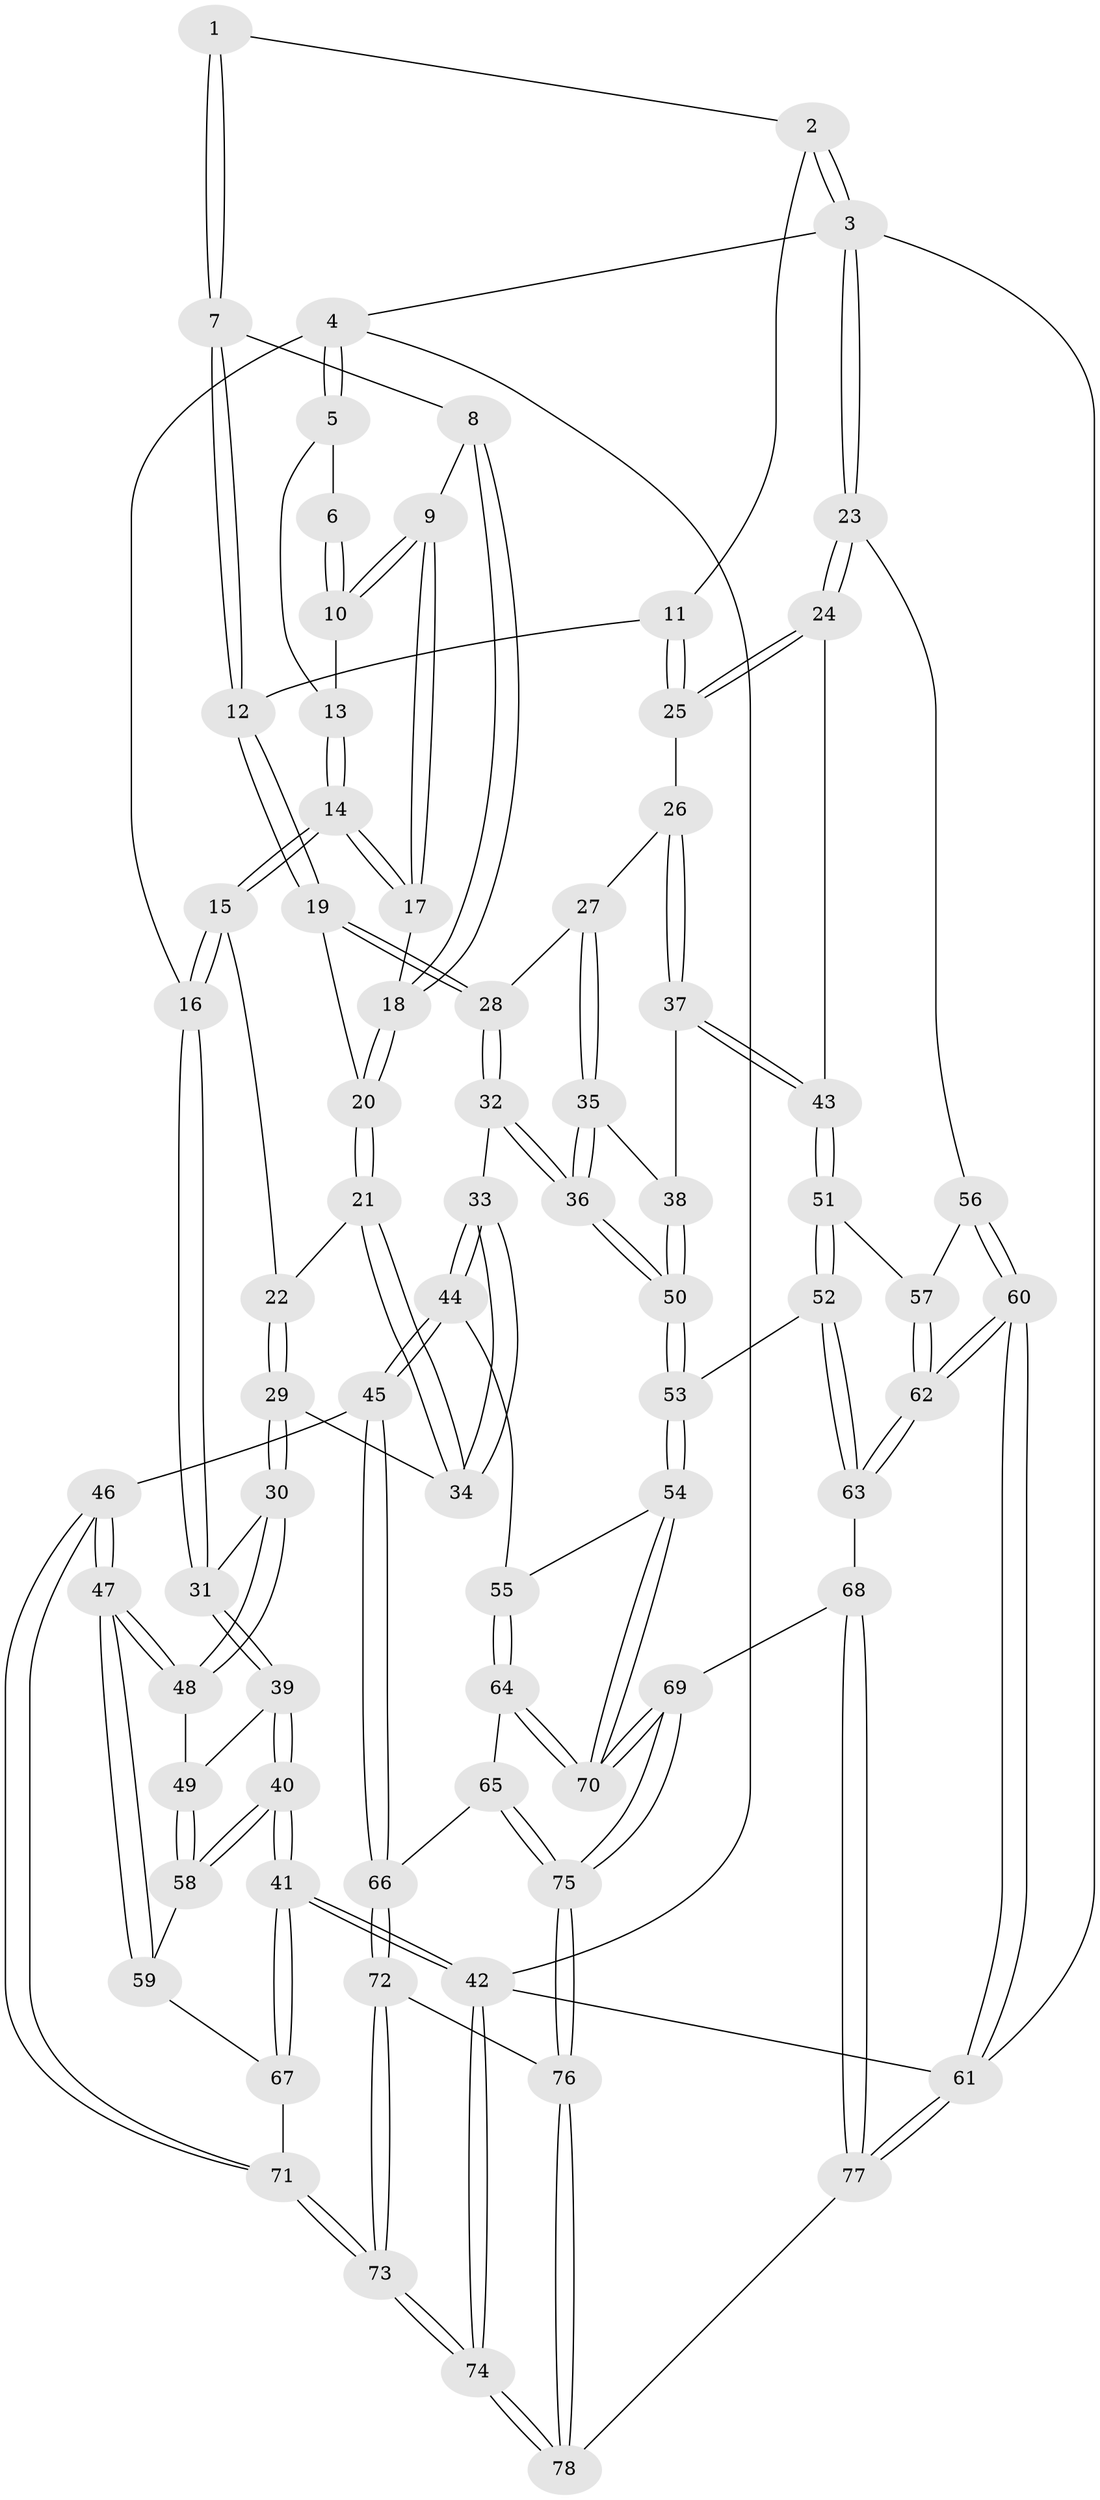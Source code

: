 // Generated by graph-tools (version 1.1) at 2025/11/02/27/25 16:11:55]
// undirected, 78 vertices, 192 edges
graph export_dot {
graph [start="1"]
  node [color=gray90,style=filled];
  1 [pos="+0.6269877164387109+0"];
  2 [pos="+1+0"];
  3 [pos="+1+0"];
  4 [pos="+0+0"];
  5 [pos="+0.1493488701878823+0"];
  6 [pos="+0.4648902925468862+0"];
  7 [pos="+0.6316829287976792+0.11932664054485799"];
  8 [pos="+0.5271296139477798+0.10645878033388914"];
  9 [pos="+0.507693053992592+0.09861298077425527"];
  10 [pos="+0.4963217650180848+0.09010011655049964"];
  11 [pos="+0.7946068177217726+0.17464992131903564"];
  12 [pos="+0.6850014871382792+0.18769334578963737"];
  13 [pos="+0.35816718458520536+0.05558660623734139"];
  14 [pos="+0.3593001283521808+0.20233972436219474"];
  15 [pos="+0.29324538097969377+0.25724473344152365"];
  16 [pos="+0+0"];
  17 [pos="+0.3787374441488877+0.2044168537379927"];
  18 [pos="+0.44584287778795684+0.2310772030531796"];
  19 [pos="+0.6505359530695417+0.25191995262362654"];
  20 [pos="+0.5235100426126353+0.3096293991563294"];
  21 [pos="+0.5130158802523024+0.32517931422962687"];
  22 [pos="+0.2935611939602524+0.2605782143195987"];
  23 [pos="+1+0.3193552682607005"];
  24 [pos="+1+0.31673245016436086"];
  25 [pos="+1+0.3159027438543284"];
  26 [pos="+0.7677003897453443+0.3818995060578818"];
  27 [pos="+0.703103674358732+0.37163343107716756"];
  28 [pos="+0.6762620543338899+0.3427098771506536"];
  29 [pos="+0.2920298587861373+0.4037882667396343"];
  30 [pos="+0.23134760867711998+0.44800371183640136"];
  31 [pos="+0+0.09763319101909992"];
  32 [pos="+0.5907358080594096+0.505984166386388"];
  33 [pos="+0.4575936518260117+0.4460283873176978"];
  34 [pos="+0.4537281076951612+0.4392828873622134"];
  35 [pos="+0.7299370789139658+0.4549496036030552"];
  36 [pos="+0.6216859769771512+0.5453438172603201"];
  37 [pos="+0.8291219206198122+0.4998756992362218"];
  38 [pos="+0.8289620244340558+0.49986879632655384"];
  39 [pos="+0+0.30209899962663644"];
  40 [pos="+0+0.5369169635175735"];
  41 [pos="+0+1"];
  42 [pos="+0+1"];
  43 [pos="+0.8399614935995516+0.5018683997691981"];
  44 [pos="+0.43152171210076185+0.5661945104276036"];
  45 [pos="+0.2684902976269995+0.6700376917547146"];
  46 [pos="+0.23107435825025444+0.6392161897498705"];
  47 [pos="+0.22760366189488865+0.6353627793407228"];
  48 [pos="+0.21393873378669737+0.4970775143744789"];
  49 [pos="+0.10129404841708796+0.5029640137891674"];
  50 [pos="+0.6381307727629277+0.600277995921089"];
  51 [pos="+0.8585728320376713+0.601004399309047"];
  52 [pos="+0.7183873943887261+0.6622708617281086"];
  53 [pos="+0.637744223008629+0.6292176485492774"];
  54 [pos="+0.6247745567489565+0.6419769497303864"];
  55 [pos="+0.5025148335871827+0.6532897996435209"];
  56 [pos="+1+0.41450965546235524"];
  57 [pos="+0.8896148948475187+0.6289069924820856"];
  58 [pos="+0.003948236875889552+0.5878142283268339"];
  59 [pos="+0.09455381129847577+0.659478721001599"];
  60 [pos="+1+1"];
  61 [pos="+1+1"];
  62 [pos="+0.9812008320585224+0.842892017322869"];
  63 [pos="+0.7998941968688689+0.8086287237804143"];
  64 [pos="+0.42570499977570614+0.7538718919878025"];
  65 [pos="+0.42077807547231744+0.7558965110879339"];
  66 [pos="+0.2919119819687204+0.7180824630348127"];
  67 [pos="+0.07132933794940043+0.6945093400731136"];
  68 [pos="+0.6558804915237334+0.8715309088779905"];
  69 [pos="+0.6039754146433338+0.8168926181775782"];
  70 [pos="+0.5995504226268971+0.8057892384125022"];
  71 [pos="+0.11523348917653733+0.7944757193579162"];
  72 [pos="+0.24594645017678393+0.8563954365807552"];
  73 [pos="+0.08195315350520092+1"];
  74 [pos="+0+1"];
  75 [pos="+0.4397084684163196+0.9091242140603949"];
  76 [pos="+0.4338076754792572+0.9283330554694488"];
  77 [pos="+0.6222375664778192+1"];
  78 [pos="+0.48066655363596283+1"];
  1 -- 2;
  1 -- 7;
  1 -- 7;
  2 -- 3;
  2 -- 3;
  2 -- 11;
  3 -- 4;
  3 -- 23;
  3 -- 23;
  3 -- 61;
  4 -- 5;
  4 -- 5;
  4 -- 16;
  4 -- 42;
  5 -- 6;
  5 -- 13;
  6 -- 10;
  6 -- 10;
  7 -- 8;
  7 -- 12;
  7 -- 12;
  8 -- 9;
  8 -- 18;
  8 -- 18;
  9 -- 10;
  9 -- 10;
  9 -- 17;
  9 -- 17;
  10 -- 13;
  11 -- 12;
  11 -- 25;
  11 -- 25;
  12 -- 19;
  12 -- 19;
  13 -- 14;
  13 -- 14;
  14 -- 15;
  14 -- 15;
  14 -- 17;
  14 -- 17;
  15 -- 16;
  15 -- 16;
  15 -- 22;
  16 -- 31;
  16 -- 31;
  17 -- 18;
  18 -- 20;
  18 -- 20;
  19 -- 20;
  19 -- 28;
  19 -- 28;
  20 -- 21;
  20 -- 21;
  21 -- 22;
  21 -- 34;
  21 -- 34;
  22 -- 29;
  22 -- 29;
  23 -- 24;
  23 -- 24;
  23 -- 56;
  24 -- 25;
  24 -- 25;
  24 -- 43;
  25 -- 26;
  26 -- 27;
  26 -- 37;
  26 -- 37;
  27 -- 28;
  27 -- 35;
  27 -- 35;
  28 -- 32;
  28 -- 32;
  29 -- 30;
  29 -- 30;
  29 -- 34;
  30 -- 31;
  30 -- 48;
  30 -- 48;
  31 -- 39;
  31 -- 39;
  32 -- 33;
  32 -- 36;
  32 -- 36;
  33 -- 34;
  33 -- 34;
  33 -- 44;
  33 -- 44;
  35 -- 36;
  35 -- 36;
  35 -- 38;
  36 -- 50;
  36 -- 50;
  37 -- 38;
  37 -- 43;
  37 -- 43;
  38 -- 50;
  38 -- 50;
  39 -- 40;
  39 -- 40;
  39 -- 49;
  40 -- 41;
  40 -- 41;
  40 -- 58;
  40 -- 58;
  41 -- 42;
  41 -- 42;
  41 -- 67;
  41 -- 67;
  42 -- 74;
  42 -- 74;
  42 -- 61;
  43 -- 51;
  43 -- 51;
  44 -- 45;
  44 -- 45;
  44 -- 55;
  45 -- 46;
  45 -- 66;
  45 -- 66;
  46 -- 47;
  46 -- 47;
  46 -- 71;
  46 -- 71;
  47 -- 48;
  47 -- 48;
  47 -- 59;
  47 -- 59;
  48 -- 49;
  49 -- 58;
  49 -- 58;
  50 -- 53;
  50 -- 53;
  51 -- 52;
  51 -- 52;
  51 -- 57;
  52 -- 53;
  52 -- 63;
  52 -- 63;
  53 -- 54;
  53 -- 54;
  54 -- 55;
  54 -- 70;
  54 -- 70;
  55 -- 64;
  55 -- 64;
  56 -- 57;
  56 -- 60;
  56 -- 60;
  57 -- 62;
  57 -- 62;
  58 -- 59;
  59 -- 67;
  60 -- 61;
  60 -- 61;
  60 -- 62;
  60 -- 62;
  61 -- 77;
  61 -- 77;
  62 -- 63;
  62 -- 63;
  63 -- 68;
  64 -- 65;
  64 -- 70;
  64 -- 70;
  65 -- 66;
  65 -- 75;
  65 -- 75;
  66 -- 72;
  66 -- 72;
  67 -- 71;
  68 -- 69;
  68 -- 77;
  68 -- 77;
  69 -- 70;
  69 -- 70;
  69 -- 75;
  69 -- 75;
  71 -- 73;
  71 -- 73;
  72 -- 73;
  72 -- 73;
  72 -- 76;
  73 -- 74;
  73 -- 74;
  74 -- 78;
  74 -- 78;
  75 -- 76;
  75 -- 76;
  76 -- 78;
  76 -- 78;
  77 -- 78;
}
